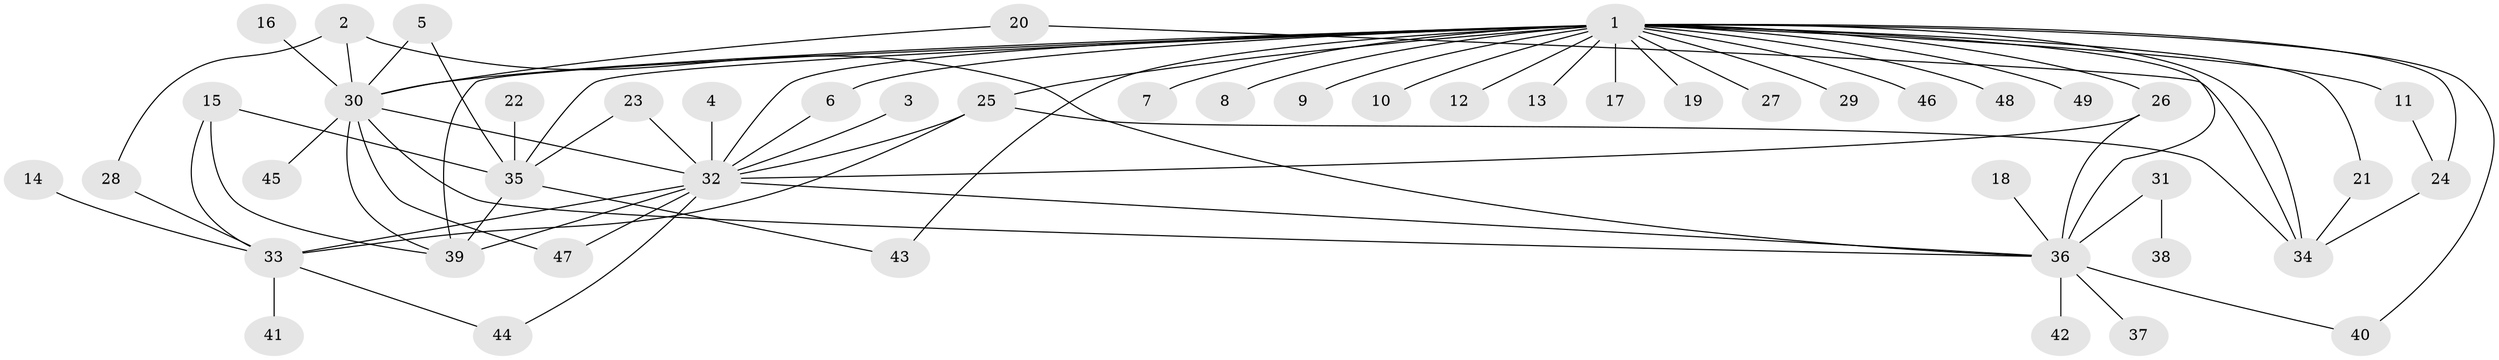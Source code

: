 // original degree distribution, {26: 0.010752688172043012, 8: 0.010752688172043012, 4: 0.043010752688172046, 3: 0.15053763440860216, 16: 0.010752688172043012, 9: 0.021505376344086023, 2: 0.22580645161290322, 7: 0.021505376344086023, 1: 0.45161290322580644, 5: 0.043010752688172046, 10: 0.010752688172043012}
// Generated by graph-tools (version 1.1) at 2025/26/03/09/25 03:26:09]
// undirected, 49 vertices, 74 edges
graph export_dot {
graph [start="1"]
  node [color=gray90,style=filled];
  1;
  2;
  3;
  4;
  5;
  6;
  7;
  8;
  9;
  10;
  11;
  12;
  13;
  14;
  15;
  16;
  17;
  18;
  19;
  20;
  21;
  22;
  23;
  24;
  25;
  26;
  27;
  28;
  29;
  30;
  31;
  32;
  33;
  34;
  35;
  36;
  37;
  38;
  39;
  40;
  41;
  42;
  43;
  44;
  45;
  46;
  47;
  48;
  49;
  1 -- 6 [weight=1.0];
  1 -- 7 [weight=1.0];
  1 -- 8 [weight=1.0];
  1 -- 9 [weight=1.0];
  1 -- 10 [weight=1.0];
  1 -- 11 [weight=1.0];
  1 -- 12 [weight=1.0];
  1 -- 13 [weight=1.0];
  1 -- 17 [weight=1.0];
  1 -- 19 [weight=1.0];
  1 -- 21 [weight=1.0];
  1 -- 24 [weight=1.0];
  1 -- 25 [weight=1.0];
  1 -- 26 [weight=1.0];
  1 -- 27 [weight=1.0];
  1 -- 29 [weight=1.0];
  1 -- 30 [weight=1.0];
  1 -- 32 [weight=1.0];
  1 -- 34 [weight=2.0];
  1 -- 35 [weight=1.0];
  1 -- 36 [weight=2.0];
  1 -- 39 [weight=3.0];
  1 -- 40 [weight=1.0];
  1 -- 43 [weight=1.0];
  1 -- 46 [weight=1.0];
  1 -- 48 [weight=1.0];
  1 -- 49 [weight=1.0];
  2 -- 28 [weight=1.0];
  2 -- 30 [weight=1.0];
  2 -- 36 [weight=1.0];
  3 -- 32 [weight=1.0];
  4 -- 32 [weight=1.0];
  5 -- 30 [weight=1.0];
  5 -- 35 [weight=1.0];
  6 -- 32 [weight=1.0];
  11 -- 24 [weight=1.0];
  14 -- 33 [weight=1.0];
  15 -- 33 [weight=1.0];
  15 -- 35 [weight=1.0];
  15 -- 39 [weight=2.0];
  16 -- 30 [weight=1.0];
  18 -- 36 [weight=1.0];
  20 -- 30 [weight=1.0];
  20 -- 34 [weight=1.0];
  21 -- 34 [weight=1.0];
  22 -- 35 [weight=1.0];
  23 -- 32 [weight=1.0];
  23 -- 35 [weight=1.0];
  24 -- 34 [weight=1.0];
  25 -- 32 [weight=1.0];
  25 -- 33 [weight=1.0];
  25 -- 34 [weight=1.0];
  26 -- 32 [weight=1.0];
  26 -- 36 [weight=1.0];
  28 -- 33 [weight=1.0];
  30 -- 32 [weight=1.0];
  30 -- 36 [weight=1.0];
  30 -- 39 [weight=1.0];
  30 -- 45 [weight=1.0];
  30 -- 47 [weight=1.0];
  31 -- 36 [weight=1.0];
  31 -- 38 [weight=1.0];
  32 -- 33 [weight=1.0];
  32 -- 36 [weight=1.0];
  32 -- 39 [weight=1.0];
  32 -- 44 [weight=1.0];
  32 -- 47 [weight=1.0];
  33 -- 41 [weight=1.0];
  33 -- 44 [weight=1.0];
  35 -- 39 [weight=1.0];
  35 -- 43 [weight=1.0];
  36 -- 37 [weight=1.0];
  36 -- 40 [weight=1.0];
  36 -- 42 [weight=2.0];
}
